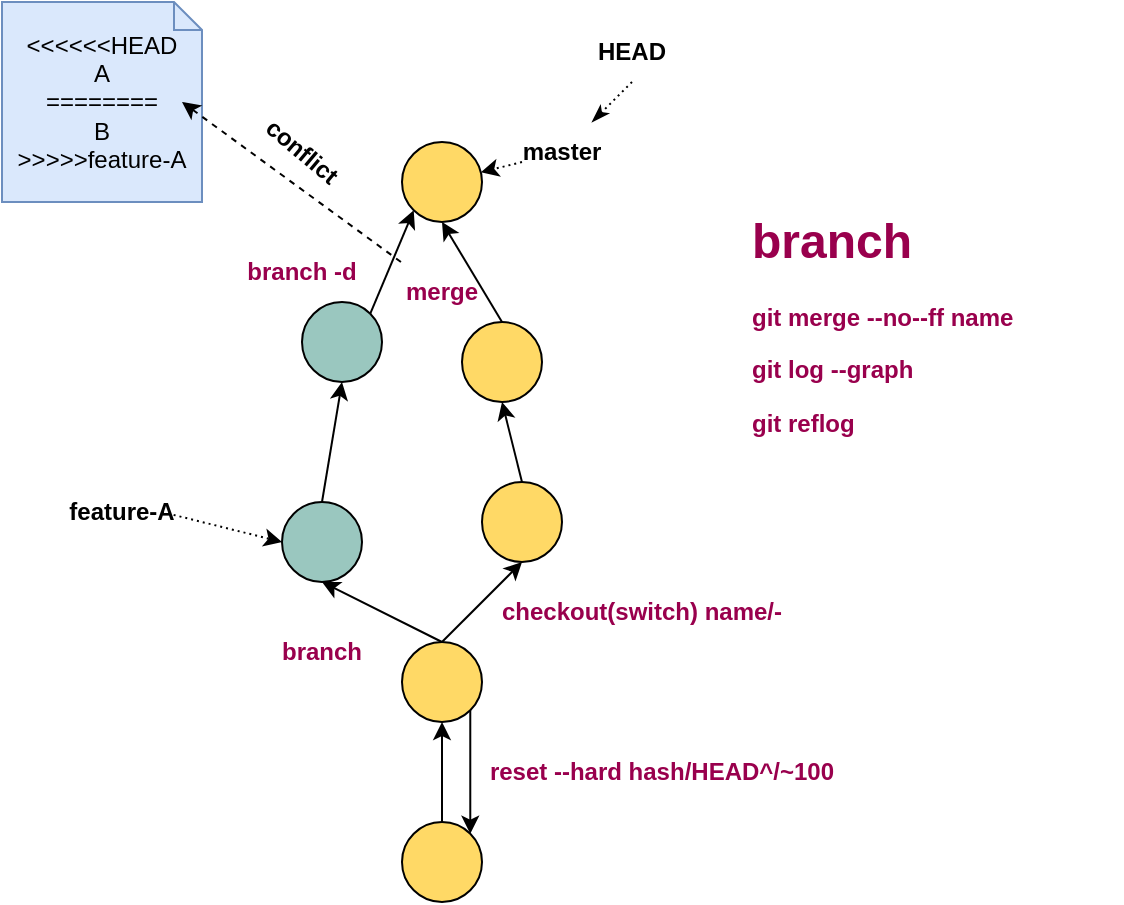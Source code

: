 <mxfile version="17.1.2" type="github">
  <diagram id="S7AugZYE5G9ty0Hq1LgX" name="Page-1">
    <mxGraphModel dx="1209" dy="674" grid="1" gridSize="10" guides="1" tooltips="1" connect="1" arrows="1" fold="1" page="1" pageScale="1" pageWidth="827" pageHeight="1169" math="0" shadow="0">
      <root>
        <mxCell id="0" />
        <mxCell id="1" parent="0" />
        <mxCell id="_9jWtwOOx08zBpuzCTI9-5" style="edgeStyle=none;rounded=0;orthogonalLoop=1;jettySize=auto;html=1;exitX=0.5;exitY=0;exitDx=0;exitDy=0;entryX=0.5;entryY=1;entryDx=0;entryDy=0;" edge="1" parent="1" source="_9jWtwOOx08zBpuzCTI9-1" target="_9jWtwOOx08zBpuzCTI9-2">
          <mxGeometry relative="1" as="geometry" />
        </mxCell>
        <mxCell id="_9jWtwOOx08zBpuzCTI9-1" value="" style="ellipse;whiteSpace=wrap;html=1;aspect=fixed;fillColor=#FFD966;" vertex="1" parent="1">
          <mxGeometry x="360" y="650" width="40" height="40" as="geometry" />
        </mxCell>
        <mxCell id="_9jWtwOOx08zBpuzCTI9-6" style="edgeStyle=none;rounded=0;orthogonalLoop=1;jettySize=auto;html=1;exitX=0.5;exitY=0;exitDx=0;exitDy=0;entryX=0.5;entryY=1;entryDx=0;entryDy=0;" edge="1" parent="1" source="_9jWtwOOx08zBpuzCTI9-2" target="_9jWtwOOx08zBpuzCTI9-4">
          <mxGeometry relative="1" as="geometry" />
        </mxCell>
        <mxCell id="_9jWtwOOx08zBpuzCTI9-7" style="edgeStyle=none;rounded=0;orthogonalLoop=1;jettySize=auto;html=1;exitX=0.5;exitY=0;exitDx=0;exitDy=0;entryX=0.5;entryY=1;entryDx=0;entryDy=0;" edge="1" parent="1" source="_9jWtwOOx08zBpuzCTI9-2" target="_9jWtwOOx08zBpuzCTI9-3">
          <mxGeometry relative="1" as="geometry" />
        </mxCell>
        <mxCell id="_9jWtwOOx08zBpuzCTI9-22" style="edgeStyle=none;rounded=0;orthogonalLoop=1;jettySize=auto;html=1;exitX=1;exitY=1;exitDx=0;exitDy=0;entryX=1;entryY=0;entryDx=0;entryDy=0;fontColor=#99004D;" edge="1" parent="1" source="_9jWtwOOx08zBpuzCTI9-2" target="_9jWtwOOx08zBpuzCTI9-1">
          <mxGeometry relative="1" as="geometry" />
        </mxCell>
        <mxCell id="_9jWtwOOx08zBpuzCTI9-2" value="" style="ellipse;whiteSpace=wrap;html=1;aspect=fixed;fillColor=#FFD966;" vertex="1" parent="1">
          <mxGeometry x="360" y="560" width="40" height="40" as="geometry" />
        </mxCell>
        <mxCell id="_9jWtwOOx08zBpuzCTI9-8" style="edgeStyle=none;rounded=0;orthogonalLoop=1;jettySize=auto;html=1;exitX=0.5;exitY=0;exitDx=0;exitDy=0;" edge="1" parent="1" source="_9jWtwOOx08zBpuzCTI9-3">
          <mxGeometry relative="1" as="geometry">
            <mxPoint x="330" y="430" as="targetPoint" />
          </mxGeometry>
        </mxCell>
        <mxCell id="_9jWtwOOx08zBpuzCTI9-3" value="" style="ellipse;whiteSpace=wrap;html=1;aspect=fixed;fillColor=#9AC7BF;" vertex="1" parent="1">
          <mxGeometry x="300" y="490" width="40" height="40" as="geometry" />
        </mxCell>
        <mxCell id="_9jWtwOOx08zBpuzCTI9-11" style="edgeStyle=none;rounded=0;orthogonalLoop=1;jettySize=auto;html=1;exitX=0.5;exitY=0;exitDx=0;exitDy=0;entryX=0.5;entryY=1;entryDx=0;entryDy=0;" edge="1" parent="1" source="_9jWtwOOx08zBpuzCTI9-4" target="_9jWtwOOx08zBpuzCTI9-10">
          <mxGeometry relative="1" as="geometry" />
        </mxCell>
        <mxCell id="_9jWtwOOx08zBpuzCTI9-4" value="" style="ellipse;whiteSpace=wrap;html=1;aspect=fixed;fillColor=#FFD966;" vertex="1" parent="1">
          <mxGeometry x="400" y="480" width="40" height="40" as="geometry" />
        </mxCell>
        <mxCell id="_9jWtwOOx08zBpuzCTI9-17" style="edgeStyle=none;rounded=0;orthogonalLoop=1;jettySize=auto;html=1;exitX=1;exitY=0;exitDx=0;exitDy=0;fontColor=#99004D;entryX=0;entryY=1;entryDx=0;entryDy=0;" edge="1" parent="1" source="_9jWtwOOx08zBpuzCTI9-9" target="_9jWtwOOx08zBpuzCTI9-15">
          <mxGeometry relative="1" as="geometry">
            <mxPoint x="420" y="370" as="targetPoint" />
          </mxGeometry>
        </mxCell>
        <mxCell id="_9jWtwOOx08zBpuzCTI9-9" value="" style="ellipse;whiteSpace=wrap;html=1;aspect=fixed;fillColor=#9AC7BF;" vertex="1" parent="1">
          <mxGeometry x="310" y="390" width="40" height="40" as="geometry" />
        </mxCell>
        <mxCell id="_9jWtwOOx08zBpuzCTI9-16" style="edgeStyle=none;rounded=0;orthogonalLoop=1;jettySize=auto;html=1;exitX=0.5;exitY=0;exitDx=0;exitDy=0;entryX=0.5;entryY=1;entryDx=0;entryDy=0;fontColor=#99004D;" edge="1" parent="1" source="_9jWtwOOx08zBpuzCTI9-10" target="_9jWtwOOx08zBpuzCTI9-15">
          <mxGeometry relative="1" as="geometry" />
        </mxCell>
        <mxCell id="_9jWtwOOx08zBpuzCTI9-10" value="" style="ellipse;whiteSpace=wrap;html=1;aspect=fixed;fillColor=#FFD966;" vertex="1" parent="1">
          <mxGeometry x="390" y="400" width="40" height="40" as="geometry" />
        </mxCell>
        <mxCell id="_9jWtwOOx08zBpuzCTI9-12" value="&lt;font color=&quot;#99004d&quot;&gt;&lt;b&gt;branch&lt;/b&gt;&lt;/font&gt;" style="text;html=1;strokeColor=none;fillColor=none;align=center;verticalAlign=middle;whiteSpace=wrap;rounded=0;" vertex="1" parent="1">
          <mxGeometry x="290" y="550" width="60" height="30" as="geometry" />
        </mxCell>
        <mxCell id="_9jWtwOOx08zBpuzCTI9-13" value="&lt;font color=&quot;#99004d&quot;&gt;&lt;b&gt;checkout(switch) name/-&lt;/b&gt;&lt;/font&gt;" style="text;html=1;strokeColor=none;fillColor=none;align=center;verticalAlign=middle;whiteSpace=wrap;rounded=0;" vertex="1" parent="1">
          <mxGeometry x="380" y="530" width="200" height="30" as="geometry" />
        </mxCell>
        <mxCell id="_9jWtwOOx08zBpuzCTI9-14" value="&lt;font color=&quot;#99004d&quot;&gt;&lt;b&gt;branch -d&lt;/b&gt;&lt;/font&gt;" style="text;html=1;strokeColor=none;fillColor=none;align=center;verticalAlign=middle;whiteSpace=wrap;rounded=0;" vertex="1" parent="1">
          <mxGeometry x="280" y="360" width="60" height="30" as="geometry" />
        </mxCell>
        <mxCell id="_9jWtwOOx08zBpuzCTI9-15" value="" style="ellipse;whiteSpace=wrap;html=1;aspect=fixed;fillColor=#FFD966;" vertex="1" parent="1">
          <mxGeometry x="360" y="310" width="40" height="40" as="geometry" />
        </mxCell>
        <mxCell id="_9jWtwOOx08zBpuzCTI9-18" value="&lt;b&gt;merge&lt;/b&gt;" style="text;html=1;strokeColor=none;fillColor=none;align=center;verticalAlign=middle;whiteSpace=wrap;rounded=0;fontColor=#99004D;" vertex="1" parent="1">
          <mxGeometry x="350" y="370" width="60" height="30" as="geometry" />
        </mxCell>
        <mxCell id="_9jWtwOOx08zBpuzCTI9-19" value="&lt;h1&gt;branch&lt;/h1&gt;&lt;p&gt;&lt;b&gt;git merge --no--ff name&lt;/b&gt;&lt;/p&gt;&lt;p&gt;&lt;b&gt;git log --graph&lt;/b&gt;&lt;/p&gt;&lt;p&gt;&lt;b&gt;git reflog&lt;/b&gt;&lt;/p&gt;" style="text;html=1;strokeColor=none;fillColor=none;spacing=5;spacingTop=-20;whiteSpace=wrap;overflow=hidden;rounded=0;fontColor=#99004D;" vertex="1" parent="1">
          <mxGeometry x="530" y="340" width="190" height="120" as="geometry" />
        </mxCell>
        <mxCell id="_9jWtwOOx08zBpuzCTI9-21" value="&lt;b&gt;reset --hard hash/HEAD^/~100&lt;/b&gt;" style="text;html=1;strokeColor=none;fillColor=none;align=center;verticalAlign=middle;whiteSpace=wrap;rounded=0;fontColor=#99004D;" vertex="1" parent="1">
          <mxGeometry x="370" y="610" width="240" height="30" as="geometry" />
        </mxCell>
        <mxCell id="_9jWtwOOx08zBpuzCTI9-23" value="&amp;lt;&amp;lt;&amp;lt;&amp;lt;&amp;lt;&amp;lt;HEAD&lt;br&gt;A&lt;br&gt;========&lt;br&gt;B&lt;br&gt;&amp;gt;&amp;gt;&amp;gt;&amp;gt;&amp;gt;feature-A" style="shape=note;size=14;whiteSpace=wrap;html=1;fillColor=#dae8fc;strokeColor=#6c8ebf;" vertex="1" parent="1">
          <mxGeometry x="160" y="240" width="100" height="100" as="geometry" />
        </mxCell>
        <mxCell id="_9jWtwOOx08zBpuzCTI9-34" style="edgeStyle=none;rounded=0;orthogonalLoop=1;jettySize=auto;html=1;entryX=0;entryY=0.5;entryDx=0;entryDy=0;fontColor=#000000;dashed=1;dashPattern=1 2;" edge="1" parent="1" target="_9jWtwOOx08zBpuzCTI9-3">
          <mxGeometry relative="1" as="geometry">
            <mxPoint x="240" y="495" as="sourcePoint" />
          </mxGeometry>
        </mxCell>
        <mxCell id="_9jWtwOOx08zBpuzCTI9-24" value="&lt;font color=&quot;#000000&quot;&gt;&lt;b&gt;feature-A&lt;/b&gt;&lt;/font&gt;" style="text;html=1;strokeColor=none;fillColor=none;align=center;verticalAlign=middle;whiteSpace=wrap;rounded=0;fontColor=#99004D;" vertex="1" parent="1">
          <mxGeometry x="190" y="480" width="60" height="30" as="geometry" />
        </mxCell>
        <mxCell id="_9jWtwOOx08zBpuzCTI9-26" value="&lt;b&gt;&lt;font color=&quot;#000000&quot;&gt;conflict&lt;/font&gt;&lt;/b&gt;" style="text;html=1;strokeColor=none;fillColor=none;align=center;verticalAlign=middle;whiteSpace=wrap;rounded=0;fontColor=#99004D;rotation=40;" vertex="1" parent="1">
          <mxGeometry x="280" y="300" width="60" height="30" as="geometry" />
        </mxCell>
        <mxCell id="_9jWtwOOx08zBpuzCTI9-28" style="edgeStyle=none;rounded=0;orthogonalLoop=1;jettySize=auto;html=1;entryX=0.9;entryY=0.5;entryDx=0;entryDy=0;entryPerimeter=0;fontColor=#000000;dashed=1;" edge="1" parent="1" source="_9jWtwOOx08zBpuzCTI9-18" target="_9jWtwOOx08zBpuzCTI9-23">
          <mxGeometry relative="1" as="geometry" />
        </mxCell>
        <mxCell id="_9jWtwOOx08zBpuzCTI9-33" style="edgeStyle=none;rounded=0;orthogonalLoop=1;jettySize=auto;html=1;fontColor=#000000;dashed=1;dashPattern=1 2;" edge="1" parent="1" target="_9jWtwOOx08zBpuzCTI9-15">
          <mxGeometry relative="1" as="geometry">
            <mxPoint x="420" y="320" as="sourcePoint" />
          </mxGeometry>
        </mxCell>
        <mxCell id="_9jWtwOOx08zBpuzCTI9-30" value="&lt;font color=&quot;#000000&quot;&gt;&lt;b&gt;master&lt;/b&gt;&lt;/font&gt;" style="text;html=1;strokeColor=none;fillColor=none;align=center;verticalAlign=middle;whiteSpace=wrap;rounded=0;fontColor=#99004D;" vertex="1" parent="1">
          <mxGeometry x="410" y="300" width="60" height="30" as="geometry" />
        </mxCell>
        <mxCell id="_9jWtwOOx08zBpuzCTI9-32" style="edgeStyle=none;rounded=0;orthogonalLoop=1;jettySize=auto;html=1;exitX=0.5;exitY=1;exitDx=0;exitDy=0;fontColor=#000000;dashed=1;dashPattern=1 2;endArrow=classicThin;endFill=1;" edge="1" parent="1" source="_9jWtwOOx08zBpuzCTI9-31" target="_9jWtwOOx08zBpuzCTI9-30">
          <mxGeometry relative="1" as="geometry" />
        </mxCell>
        <mxCell id="_9jWtwOOx08zBpuzCTI9-31" value="&lt;font color=&quot;#000000&quot;&gt;&lt;b&gt;HEAD&lt;/b&gt;&lt;/font&gt;" style="text;html=1;strokeColor=none;fillColor=none;align=center;verticalAlign=middle;whiteSpace=wrap;rounded=0;fontColor=#99004D;" vertex="1" parent="1">
          <mxGeometry x="445" y="250" width="60" height="30" as="geometry" />
        </mxCell>
      </root>
    </mxGraphModel>
  </diagram>
</mxfile>
